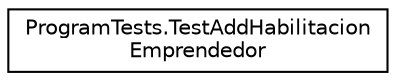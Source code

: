 digraph "Graphical Class Hierarchy"
{
 // INTERACTIVE_SVG=YES
 // LATEX_PDF_SIZE
  edge [fontname="Helvetica",fontsize="10",labelfontname="Helvetica",labelfontsize="10"];
  node [fontname="Helvetica",fontsize="10",shape=record];
  rankdir="LR";
  Node0 [label="ProgramTests.TestAddHabilitacion\lEmprendedor",height=0.2,width=0.4,color="black", fillcolor="white", style="filled",URL="$classProgramTests_1_1TestAddHabilitacionEmprendedor.html",tooltip="Esta clase prueba el handler de PublicarOferta. Concretamente cuando se toma la ruta de oferta única."];
}
